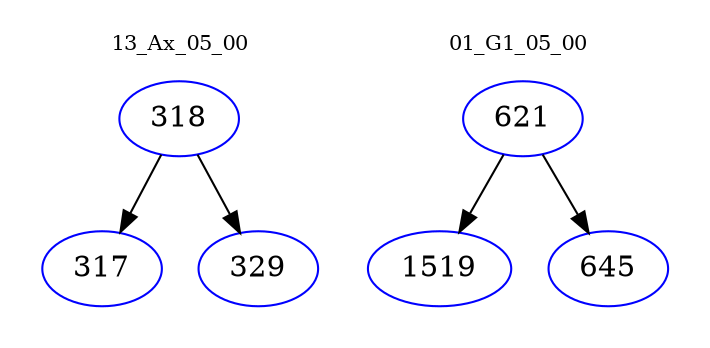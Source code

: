 digraph{
subgraph cluster_0 {
color = white
label = "13_Ax_05_00";
fontsize=10;
T0_318 [label="318", color="blue"]
T0_318 -> T0_317 [color="black"]
T0_317 [label="317", color="blue"]
T0_318 -> T0_329 [color="black"]
T0_329 [label="329", color="blue"]
}
subgraph cluster_1 {
color = white
label = "01_G1_05_00";
fontsize=10;
T1_621 [label="621", color="blue"]
T1_621 -> T1_1519 [color="black"]
T1_1519 [label="1519", color="blue"]
T1_621 -> T1_645 [color="black"]
T1_645 [label="645", color="blue"]
}
}
